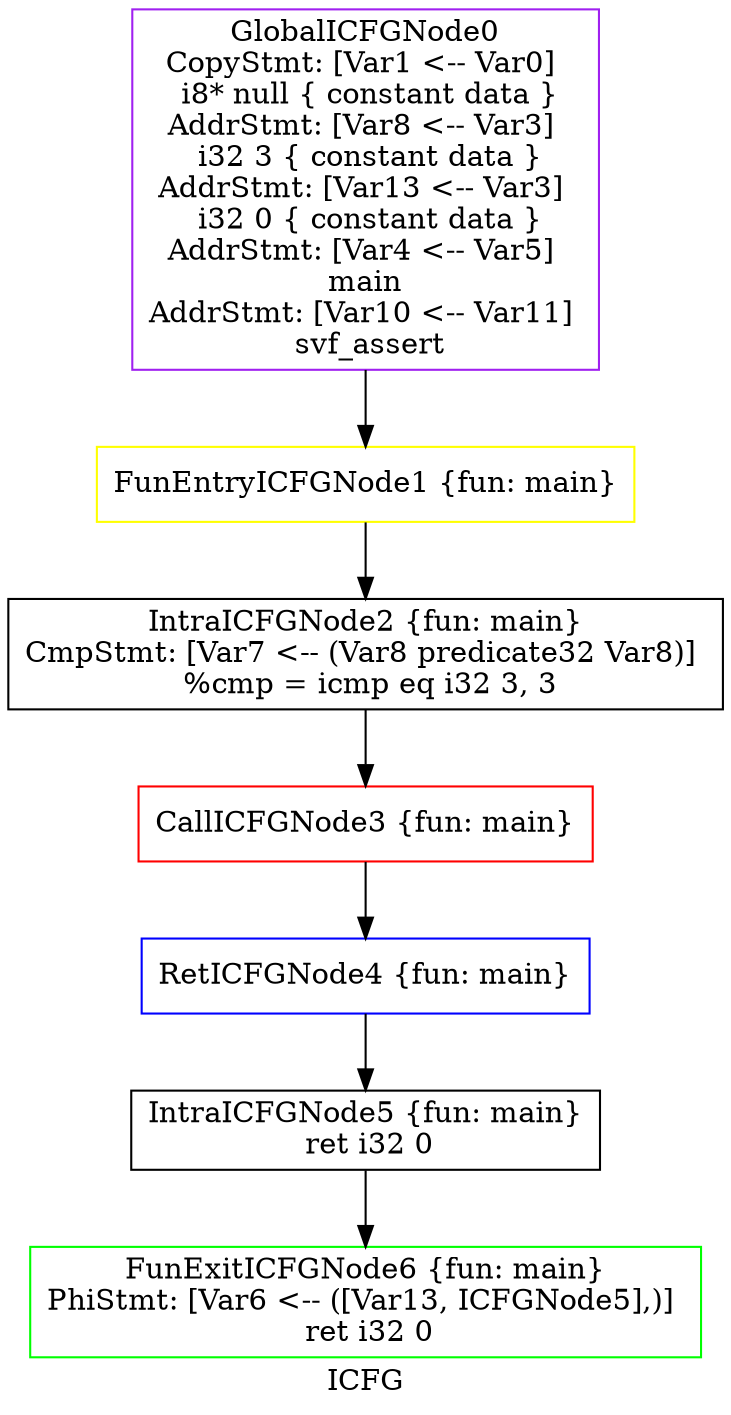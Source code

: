 digraph "ICFG" {
	label="ICFG";

	Node0x5583fba85140 [shape=record,color=green,label="{FunExitICFGNode6 \{fun: main\}\nPhiStmt: [Var6 \<-- ([Var13, ICFGNode5],)]  \n   ret i32 0 }"];
	Node0x5583fba85020 [shape=record,color=black,label="{IntraICFGNode5 \{fun: main\}\n   ret i32 0 }"];
	Node0x5583fba85020 -> Node0x5583fba85140[style=solid];
	Node0x5583fba73080 [shape=record,color=blue,label="{RetICFGNode4 \{fun: main\}}"];
	Node0x5583fba73080 -> Node0x5583fba85020[style=solid];
	Node0x5583fba79b40 [shape=record,color=red,label="{CallICFGNode3 \{fun: main\}}"];
	Node0x5583fba79b40 -> Node0x5583fba73080[style=solid];
	Node0x5583fba84c30 [shape=record,color=black,label="{IntraICFGNode2 \{fun: main\}\nCmpStmt: [Var7 \<-- (Var8 predicate32 Var8)]  \n   %cmp = icmp eq i32 3, 3 }"];
	Node0x5583fba84c30 -> Node0x5583fba79b40[style=solid];
	Node0x5583fba72b50 [shape=record,color=yellow,label="{FunEntryICFGNode1 \{fun: main\}}"];
	Node0x5583fba72b50 -> Node0x5583fba84c30[style=solid];
	Node0x5583fba6eb10 [shape=record,color=purple,label="{GlobalICFGNode0\nCopyStmt: [Var1 \<-- Var0]  \n i8* null \{ constant data \}\nAddrStmt: [Var8 \<-- Var3]  \n i32 3 \{ constant data \}\nAddrStmt: [Var13 \<-- Var3]  \n i32 0 \{ constant data \}\nAddrStmt: [Var4 \<-- Var5]  \n main \nAddrStmt: [Var10 \<-- Var11]  \n svf_assert }"];
	Node0x5583fba6eb10 -> Node0x5583fba72b50[style=solid];
}
